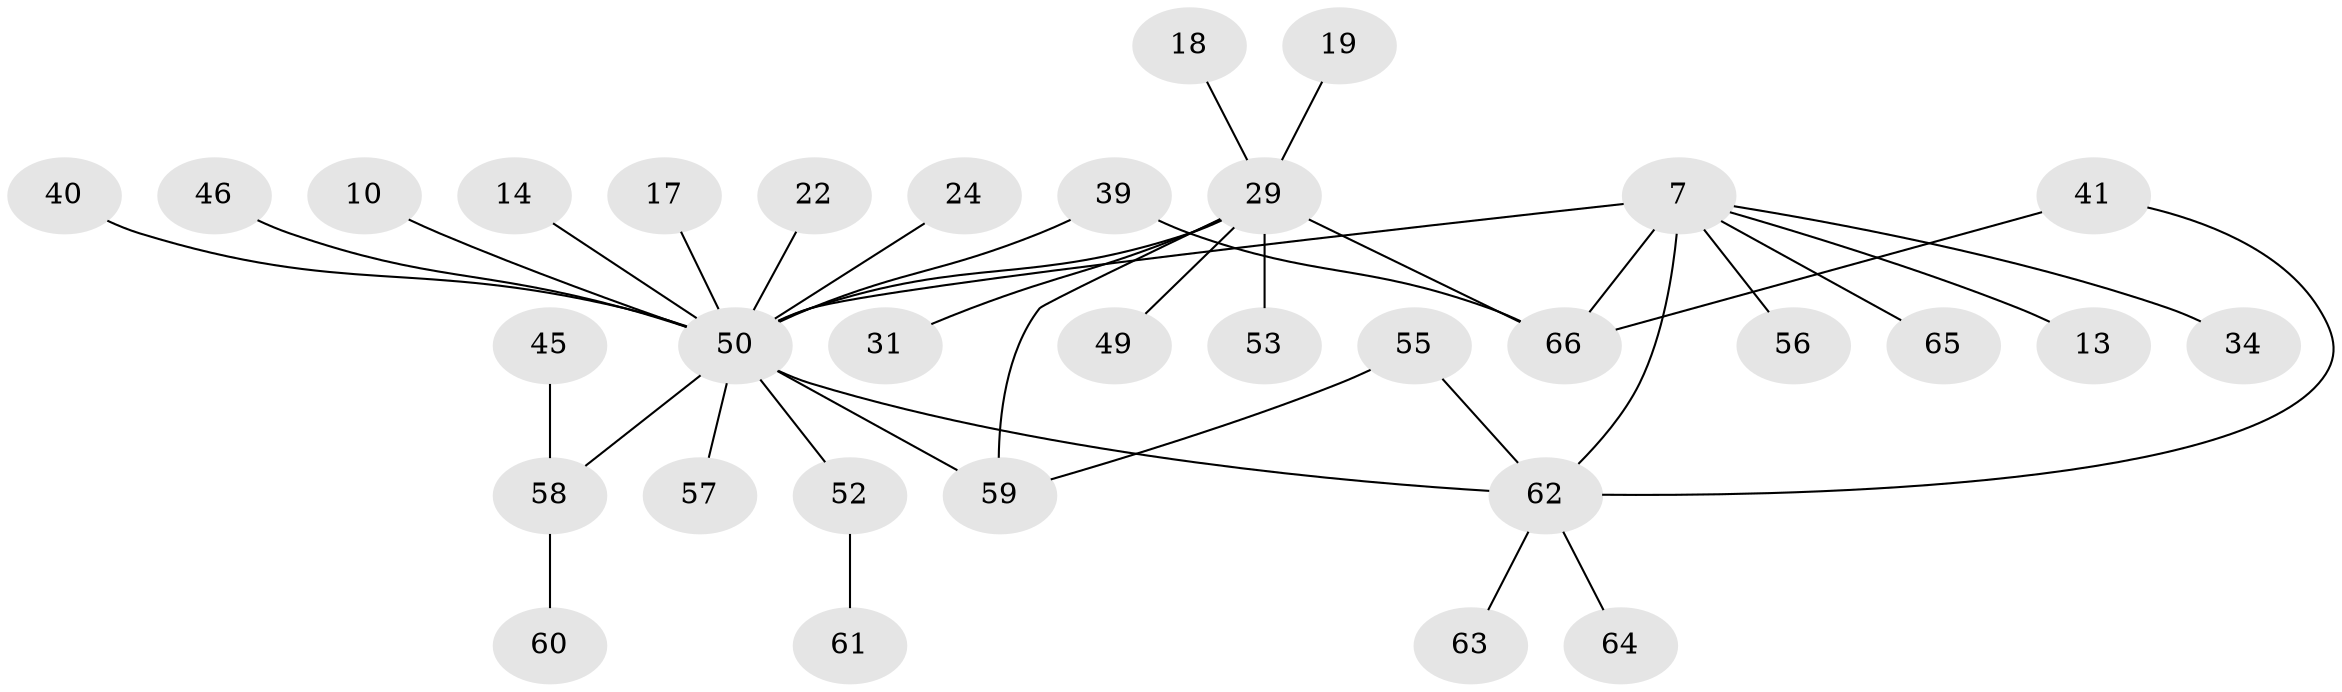 // original degree distribution, {3: 0.18181818181818182, 5: 0.06060606060606061, 10: 0.030303030303030304, 8: 0.015151515151515152, 4: 0.045454545454545456, 11: 0.015151515151515152, 2: 0.18181818181818182, 1: 0.4393939393939394, 6: 0.030303030303030304}
// Generated by graph-tools (version 1.1) at 2025/48/03/09/25 04:48:07]
// undirected, 33 vertices, 38 edges
graph export_dot {
graph [start="1"]
  node [color=gray90,style=filled];
  7;
  10;
  13;
  14;
  17;
  18;
  19;
  22;
  24;
  29 [super="+28+15"];
  31;
  34;
  39;
  40;
  41;
  45;
  46;
  49;
  50 [super="+47+35+43"];
  52 [super="+11"];
  53;
  55 [super="+21"];
  56;
  57 [super="+42"];
  58 [super="+33+44"];
  59 [super="+48+2"];
  60;
  61;
  62 [super="+5+32+54+51"];
  63;
  64;
  65;
  66 [super="+16+23"];
  7 -- 13;
  7 -- 34;
  7 -- 56;
  7 -- 65;
  7 -- 66 [weight=2];
  7 -- 62 [weight=4];
  7 -- 50;
  10 -- 50;
  14 -- 50;
  17 -- 50;
  18 -- 29;
  19 -- 29;
  22 -- 50;
  24 -- 50 [weight=2];
  29 -- 53;
  29 -- 49;
  29 -- 66 [weight=3];
  29 -- 31;
  29 -- 50;
  29 -- 59 [weight=2];
  39 -- 66;
  39 -- 50;
  40 -- 50;
  41 -- 66;
  41 -- 62;
  45 -- 58;
  46 -- 50;
  50 -- 62 [weight=4];
  50 -- 52 [weight=2];
  50 -- 57;
  50 -- 58 [weight=2];
  50 -- 59 [weight=2];
  52 -- 61;
  55 -- 62;
  55 -- 59;
  58 -- 60;
  62 -- 63;
  62 -- 64;
}
